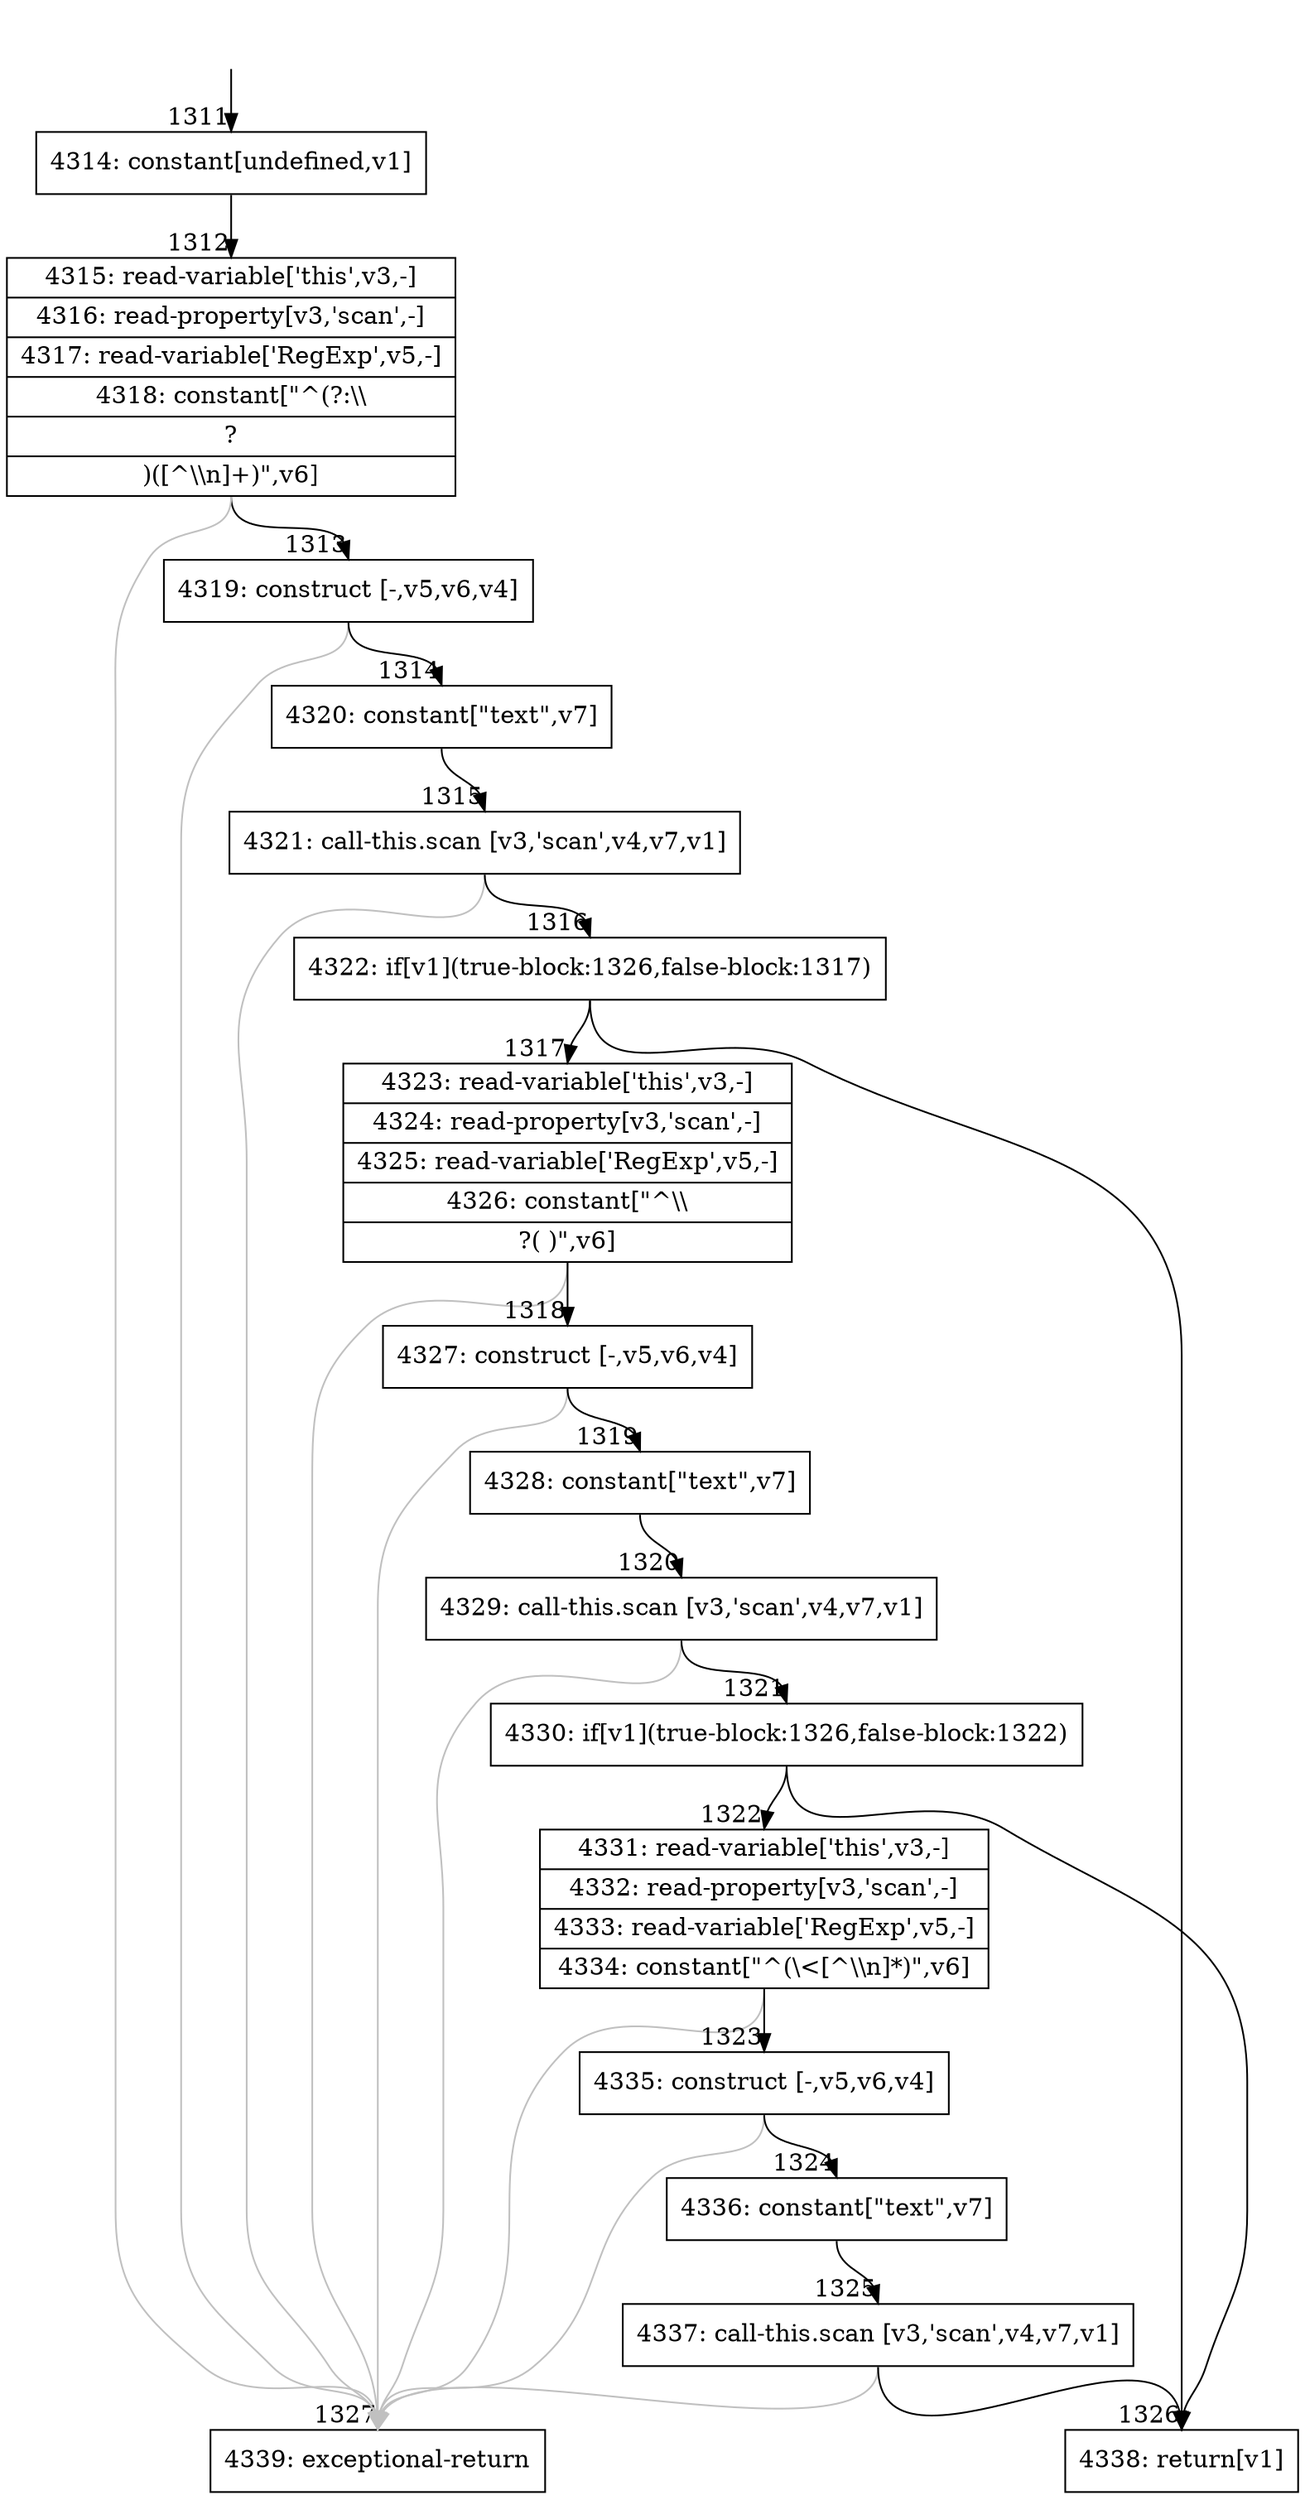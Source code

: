 digraph {
rankdir="TD"
BB_entry76[shape=none,label=""];
BB_entry76 -> BB1311 [tailport=s, headport=n, headlabel="    1311"]
BB1311 [shape=record label="{4314: constant[undefined,v1]}" ] 
BB1311 -> BB1312 [tailport=s, headport=n, headlabel="      1312"]
BB1312 [shape=record label="{4315: read-variable['this',v3,-]|4316: read-property[v3,'scan',-]|4317: read-variable['RegExp',v5,-]|4318: constant[\"^(?:\\\\| ?| )([^\\\\n]+)\",v6]}" ] 
BB1312 -> BB1313 [tailport=s, headport=n, headlabel="      1313"]
BB1312 -> BB1327 [tailport=s, headport=n, color=gray, headlabel="      1327"]
BB1313 [shape=record label="{4319: construct [-,v5,v6,v4]}" ] 
BB1313 -> BB1314 [tailport=s, headport=n, headlabel="      1314"]
BB1313 -> BB1327 [tailport=s, headport=n, color=gray]
BB1314 [shape=record label="{4320: constant[\"text\",v7]}" ] 
BB1314 -> BB1315 [tailport=s, headport=n, headlabel="      1315"]
BB1315 [shape=record label="{4321: call-this.scan [v3,'scan',v4,v7,v1]}" ] 
BB1315 -> BB1316 [tailport=s, headport=n, headlabel="      1316"]
BB1315 -> BB1327 [tailport=s, headport=n, color=gray]
BB1316 [shape=record label="{4322: if[v1](true-block:1326,false-block:1317)}" ] 
BB1316 -> BB1326 [tailport=s, headport=n, headlabel="      1326"]
BB1316 -> BB1317 [tailport=s, headport=n, headlabel="      1317"]
BB1317 [shape=record label="{4323: read-variable['this',v3,-]|4324: read-property[v3,'scan',-]|4325: read-variable['RegExp',v5,-]|4326: constant[\"^\\\\|?( )\",v6]}" ] 
BB1317 -> BB1318 [tailport=s, headport=n, headlabel="      1318"]
BB1317 -> BB1327 [tailport=s, headport=n, color=gray]
BB1318 [shape=record label="{4327: construct [-,v5,v6,v4]}" ] 
BB1318 -> BB1319 [tailport=s, headport=n, headlabel="      1319"]
BB1318 -> BB1327 [tailport=s, headport=n, color=gray]
BB1319 [shape=record label="{4328: constant[\"text\",v7]}" ] 
BB1319 -> BB1320 [tailport=s, headport=n, headlabel="      1320"]
BB1320 [shape=record label="{4329: call-this.scan [v3,'scan',v4,v7,v1]}" ] 
BB1320 -> BB1321 [tailport=s, headport=n, headlabel="      1321"]
BB1320 -> BB1327 [tailport=s, headport=n, color=gray]
BB1321 [shape=record label="{4330: if[v1](true-block:1326,false-block:1322)}" ] 
BB1321 -> BB1326 [tailport=s, headport=n]
BB1321 -> BB1322 [tailport=s, headport=n, headlabel="      1322"]
BB1322 [shape=record label="{4331: read-variable['this',v3,-]|4332: read-property[v3,'scan',-]|4333: read-variable['RegExp',v5,-]|4334: constant[\"^(\\\<[^\\\\n]*)\",v6]}" ] 
BB1322 -> BB1323 [tailport=s, headport=n, headlabel="      1323"]
BB1322 -> BB1327 [tailport=s, headport=n, color=gray]
BB1323 [shape=record label="{4335: construct [-,v5,v6,v4]}" ] 
BB1323 -> BB1324 [tailport=s, headport=n, headlabel="      1324"]
BB1323 -> BB1327 [tailport=s, headport=n, color=gray]
BB1324 [shape=record label="{4336: constant[\"text\",v7]}" ] 
BB1324 -> BB1325 [tailport=s, headport=n, headlabel="      1325"]
BB1325 [shape=record label="{4337: call-this.scan [v3,'scan',v4,v7,v1]}" ] 
BB1325 -> BB1326 [tailport=s, headport=n]
BB1325 -> BB1327 [tailport=s, headport=n, color=gray]
BB1326 [shape=record label="{4338: return[v1]}" ] 
BB1327 [shape=record label="{4339: exceptional-return}" ] 
//#$~ 1472
}
